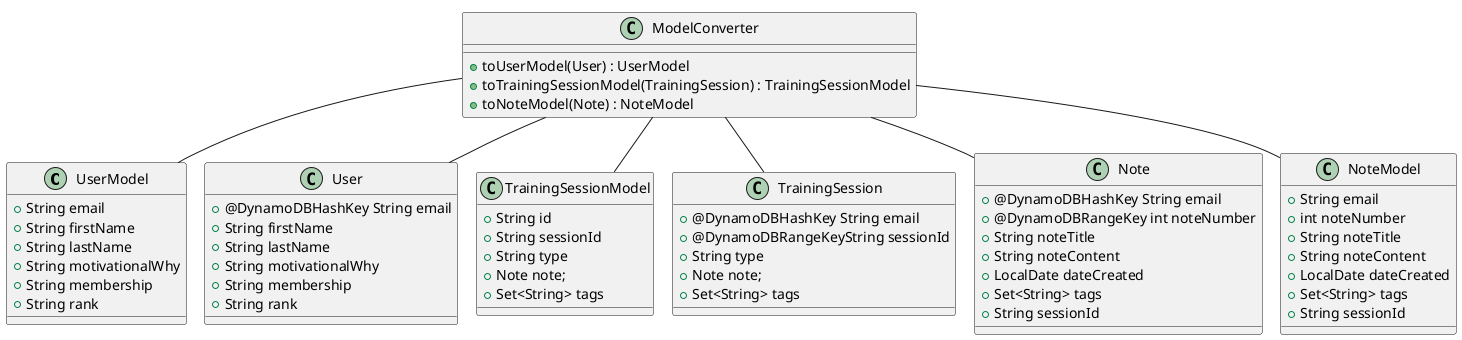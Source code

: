 @startuml
'https://plantuml.com/class-diagram
!pragma layout smetana

class UserModel {
+ String email
+ String firstName
+ String lastName
+ String motivationalWhy
+ String membership
+ String rank

}

class User{
+ @DynamoDBHashKey String email
+ String firstName
+ String lastName
+ String motivationalWhy
+ String membership
+ String rank
}

class TrainingSessionModel {
	+String id
	+String sessionId
	+String type
	+Note note;
	+Set<String> tags
}

class TrainingSession{
	+@DynamoDBHashKey String email
	+@DynamoDBRangeKeyString sessionId
	+String type
	+Note note;
	+Set<String> tags
}

ModelConverter -- User
ModelConverter -- UserModel

ModelConverter -- TrainingSession
ModelConverter -- TrainingSessionModel

ModelConverter -- Note
ModelConverter -- NoteModel


class ModelConverter {
    + toUserModel(User) : UserModel
    + toTrainingSessionModel(TrainingSession) : TrainingSessionModel
    + toNoteModel(Note) : NoteModel
}

class NoteModel {
	+String email
	+int noteNumber
	+String noteTitle
	+String noteContent
	+LocalDate dateCreated
	+Set<String> tags
	+String sessionId

}

class Note {
	+ @DynamoDBHashKey String email
	+ @DynamoDBRangeKey int noteNumber
	+String noteTitle
	+String noteContent
	+LocalDate dateCreated
	+Set<String> tags
	+String sessionId
}



newpage
!pragma layout smetana

class UserDao {
-DynamoDBMapper mapper
+getUser(String): User
+saveUser(User): User
+getManyUsers(String): List<User>
}
class TrainingSessionDao{
-DynamoDBMapper mapper
+getSession(String, int): TrainingSession
+saveSession(TrainingSession): TrainingSession
+getManySessions(String, String): List<TrainingSession>
}
class NoteDao{
-DynamoDBMapper mapper
+getNote(String, int): Note
+saveNote(Note) : Note
+getManyNotes(String): List<Note>
}


class LambdaActivityRunner{
+ handleRequest(AuthenticatedLambdaRequest<T> ): LambdaResponse
}

class SyncTrainingSessionsRequest{
-String calendarId;
}

class SyncTrainingSessionsActivity {
-TrainingSessionDao trainingDao
+handleRequest(SyncTrainingSessionsRequest):SyncTrainingSessionsResponse
}

class SyncTrainingSessionsResponse{
-TrainingSessionModel sessionModel
}

class SyncTrainingSessionsLambda<? extends LambdaActivityRunner>{
+handleRequest((AuthenticatedLambdaRequest<SyncTrainingSessionsRequest>): LambdaResponse
}


SyncTrainingSessionsActivity *-- TrainingSessionDao
SyncTrainingSessionsActivity -- SyncTrainingSessionsResponse
SyncTrainingSessionsActivity -- SyncTrainingSessionsRequest
SyncTrainingSessionsLambda .. SyncTrainingSessionsActivity
SyncTrainingSessionsLambda --|> LambdaActivityRunner

class GetTrainingSessionRequest {
-String id
-String sessionId
}

class GetTrainingSessionResponse {
- TrainingSessionModel sessionModel
}

class GetTrainingSessionActivity {
-TrainingSessionDao trainingDao
-Logger logger
+ handleRequest(GetTrainingSessionRequest): GetTrainingSessionResponse
}

class GetTrainingSessionLambda<? extends LambdaActivityRunner> {
+handleRequest(AuthenticatedLambdaRequest<GetTrainingSessionRequest>): LambdaResponse
}
GetTrainingSessionActivity *-- TrainingSessionDao
GetTrainingSessionActivity -- GetTrainingSessionResponse
GetTrainingSessionActivity -- GetTrainingSessionRequest
GetTrainingSessionLambda .. GetTrainingSessionActivity
GetTrainingSessionLambda --|> LambdaActivityRunner

newpage

!pragma layout smetana

class ViewManyTrainingSessionsRequest{
-String id
}
class ViewManyTrainingSessionsResponse{
-List<TrainingSessionModel> sessionModels
}
class ViewManyTrainingSessionsActivity{
-TrainingSessionDao trainingDao
-Logger logger
+ handleRequest(ViewManyTrainingSessionsRequest): ViewManyTrainingSessionsResponse
}
class ViewManyTrainingSessionsLambda<? extends LambdaActivityRunner> {
+handleRequest(AuthenticatedLambdaRequest<ViewManyTrainingSessionsRequest>): LambdaResponse
}

class CreateTrainingSessionRequest{
	-String id
	-sessionId
	-String type
	-Note note;
	-Set<String> tags
}
class CreateTrainingSessionResponse{
-TrainingSessionModel: sessionModel
+getTrainingSession(): TrainingSessionModel

}
class CreateTrainingSessionActivity{
-TrainingSessionDao trainingDao
-NoteDao noteDao
-Logger logger
+ handleRequest(CreateTrainingSessionRequest): CreateTrainingSessionResponse
}
class CreateTrainingSessionLambda<? extends LambdaActivityRunner> {
+handleRequest(AuthenticatedLambdaRequest<CreateTrainingSessionRequest>): LambdaResponse
}

class UpdateTrainingSessionRequest{
	-String id
	-sessionId
	-String type
	-Note note;
	-Set<String> tags
}

class UpdateTrainingSessionResponse{
    -TrainingSessionModel: sessionModel
    +getTrainingSession(): TrainingSessionModel
}

class UpdateTrainingSessionActivity{
    -TrainingSessionDao trainingDao
    -NoteDao noteDao
    -Logger logger
    + handleRequest(CreateTrainingSessionRequest): CreateTrainingSessionResponse
}

class UpdateTrainingSessionLambda<? extends LambdaActivityRunner> {
    +handleRequest(AuthenticatedLambdaRequest<UpdateTrainingSessionRequest>): LambdaResponse
}

class DeleteTrainingSessionRequest{
    -String id
    -String sessionId
}

class DeleteTrainingSessionResponse{
    -TrainingSessionModel sessionModel
}

class DeleteTrainingSessionActivity{
    -TrainingSessionDao trainingDao
    -Logger logger
    + handleRequest(DeleteTrainingSessionRequest): DeleteTrainingSessionResponse
}

class DeleteTrainingSessionLambda<? extends LambdaActivityRunner> {
    +handleRequest(AuthenticatedLambdaRequest<DeleteTrainingSessionRequest>): LambdaResponse
}

UpdateTrainingSessionActivity *-- TrainingSessionDao
UpdateTrainingSessionActivity *-- NotesDao
UpdateTrainingSessionLambda --|> LambdaActivityRunner
CreateTrainingSessionActivity *-- TrainingSessionDao
CreateTrainingSessionLambda --|> LambdaActivityRunner
DeleteTrainingSessionActivity *-- TrainingSessionDao
DeleteTrainingSessionLambda --|> LambdaActivityRunner
ViewManyTrainingSessionsActivity *-- TrainingSessionDao
ViewManyTrainingSessionsLambda --|> LambdaActivityRunner

UpdateTrainingSessionActivity -- UpdateTrainingSessionRequest
UpdateTrainingSessionActivity -- UpdateTrainingSessionResponse
CreateTrainingSessionActivity -- CreateTrainingSessionRequest
CreateTrainingSessionActivity -- CreateTrainingSessionResponse
DeleteTrainingSessionActivity -- DeleteTrainingSessionRequest
DeleteTrainingSessionActivity -- DeleteTrainingSessionResponse
ViewManyTrainingSessionsActivity -- ViewManyTrainingSessionsRequest
ViewManyTrainingSessionsActivity -- ViewManyTrainingSessionsResponse


class DaoModule
interface ServiceComponent

newpage

!pragma layout smetana

class NoTrainingSessionFoundException
class NoPermissionException

@enduml